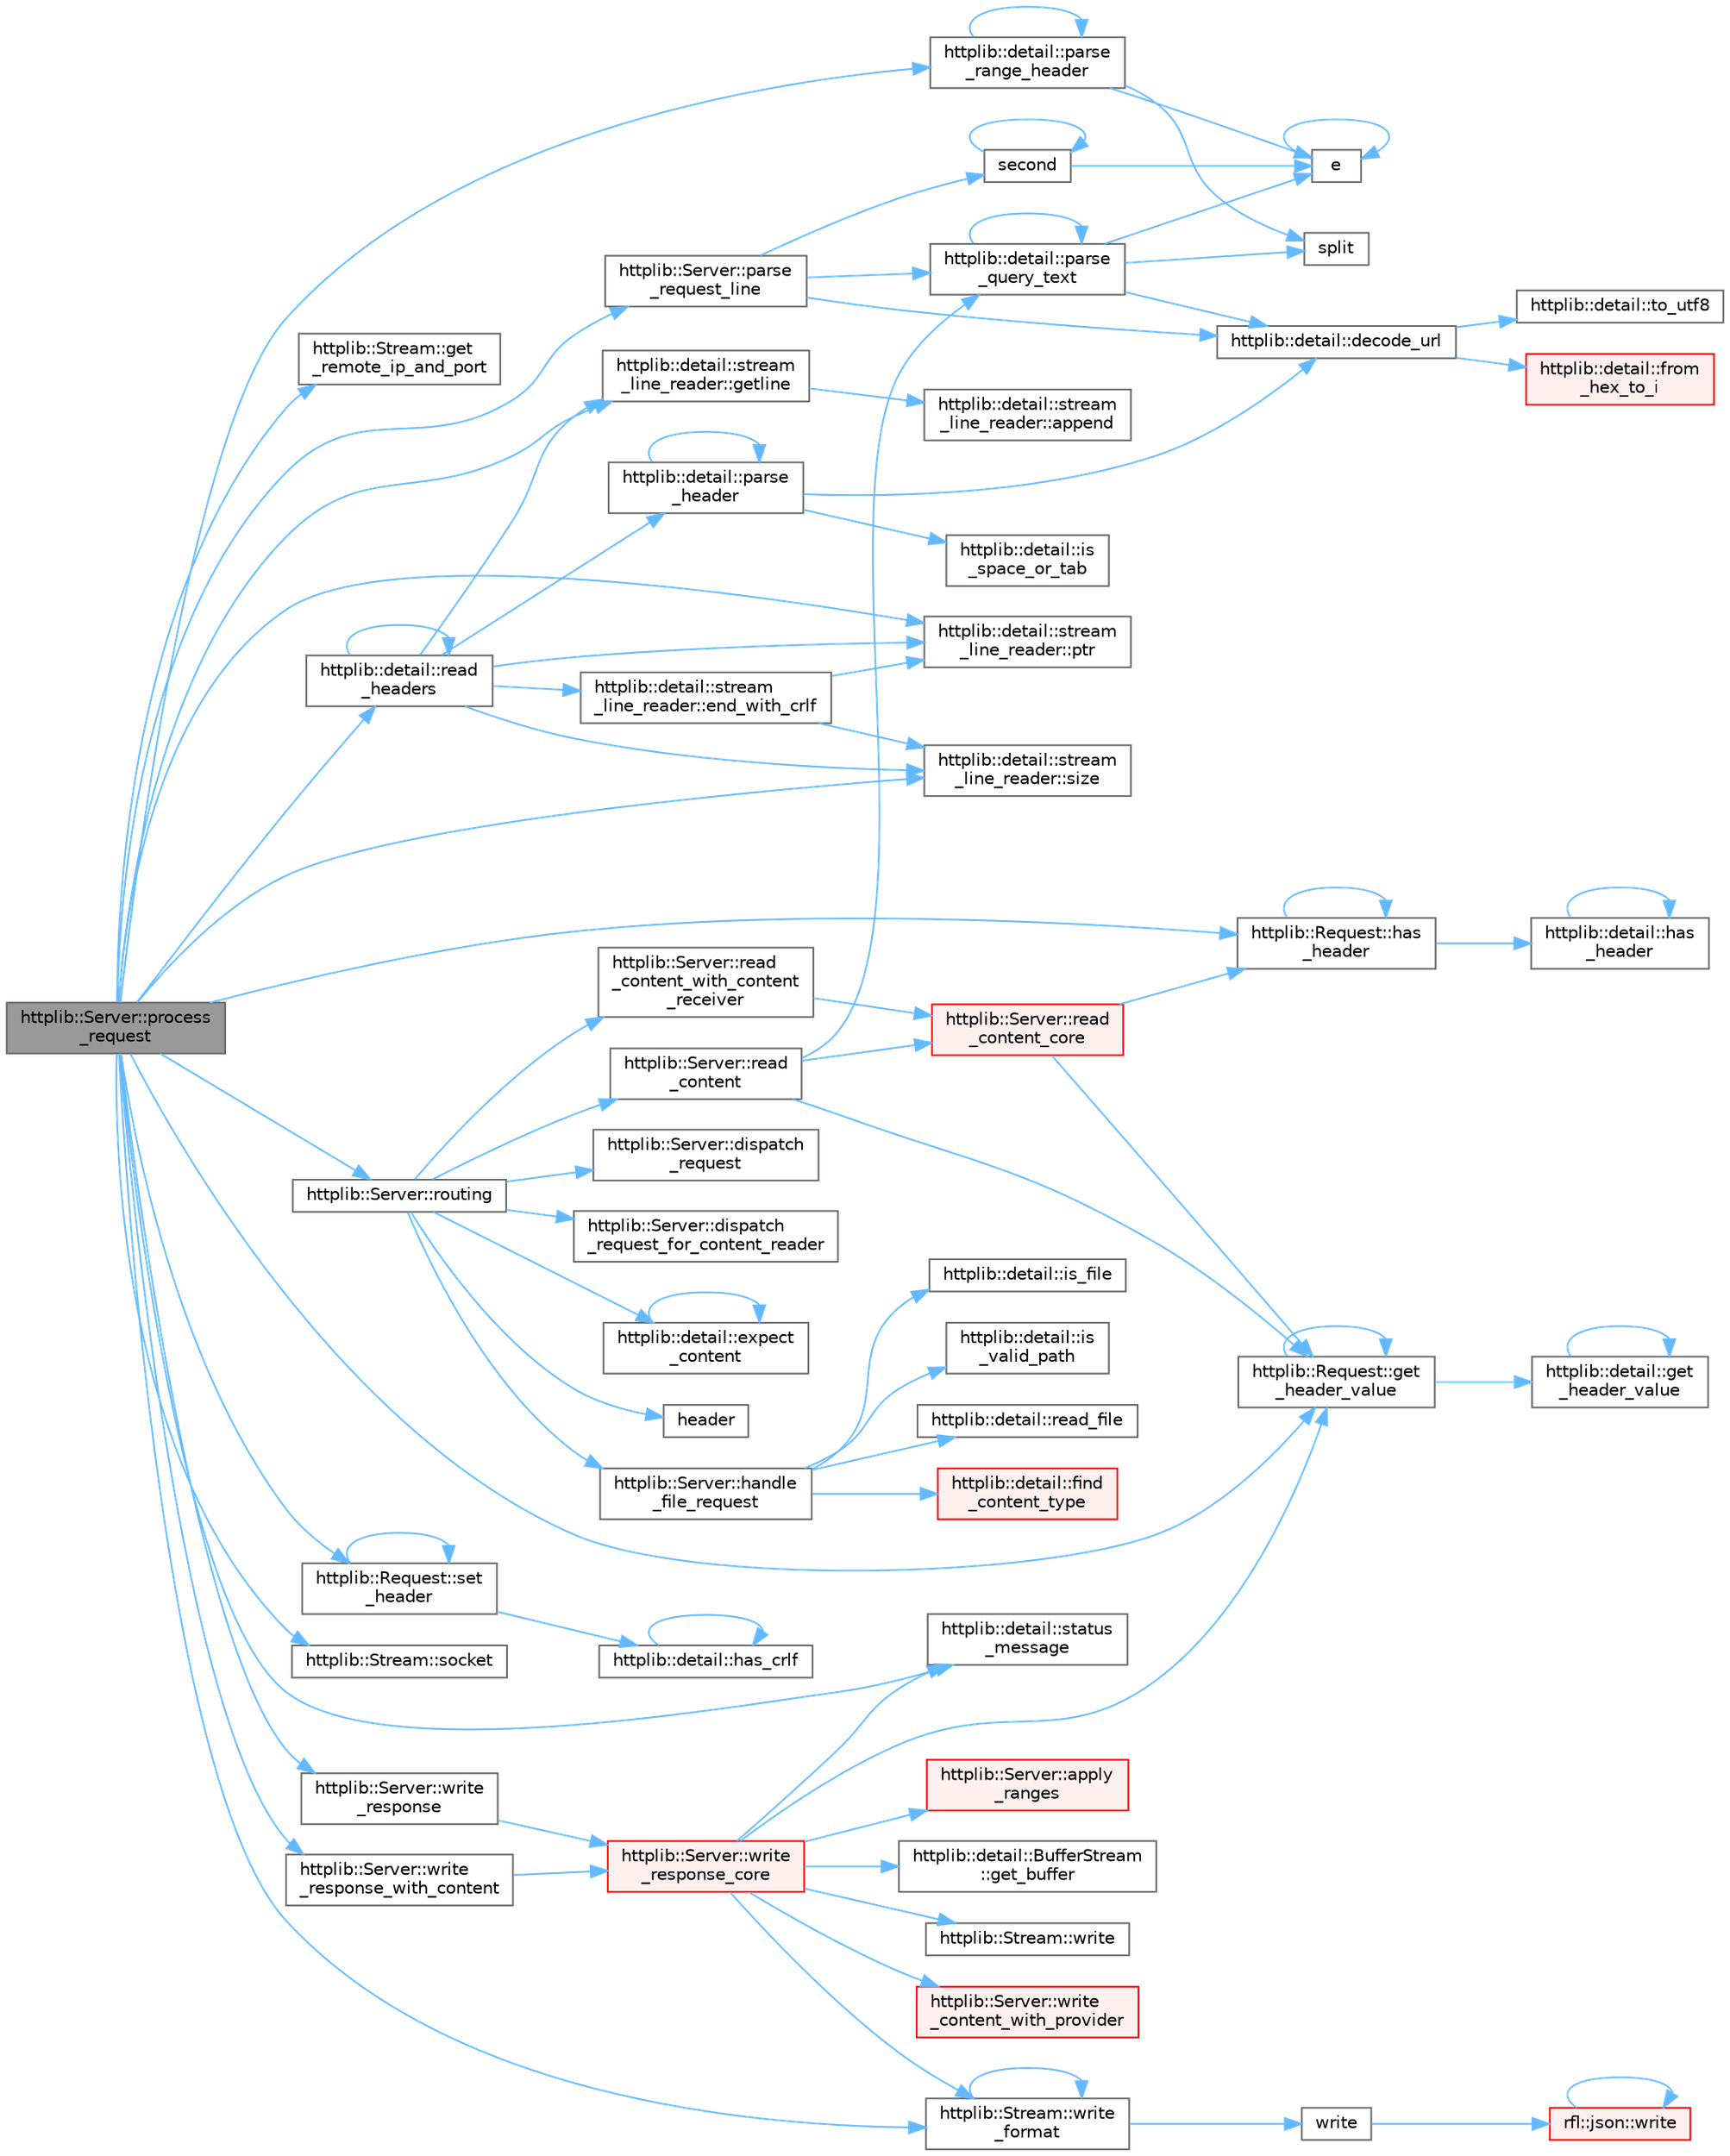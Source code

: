 digraph "httplib::Server::process_request"
{
 // LATEX_PDF_SIZE
  bgcolor="transparent";
  edge [fontname=Helvetica,fontsize=10,labelfontname=Helvetica,labelfontsize=10];
  node [fontname=Helvetica,fontsize=10,shape=box,height=0.2,width=0.4];
  rankdir="LR";
  Node1 [id="Node000001",label="httplib::Server::process\l_request",height=0.2,width=0.4,color="gray40", fillcolor="grey60", style="filled", fontcolor="black",tooltip=" "];
  Node1 -> Node2 [id="edge1_Node000001_Node000002",color="steelblue1",style="solid",tooltip=" "];
  Node2 [id="Node000002",label="httplib::Request::get\l_header_value",height=0.2,width=0.4,color="grey40", fillcolor="white", style="filled",URL="$structhttplib_1_1_request.html#a4b4186433e1375a7be5eedb1a3c12d77",tooltip=" "];
  Node2 -> Node3 [id="edge2_Node000002_Node000003",color="steelblue1",style="solid",tooltip=" "];
  Node3 [id="Node000003",label="httplib::detail::get\l_header_value",height=0.2,width=0.4,color="grey40", fillcolor="white", style="filled",URL="$namespacehttplib_1_1detail.html#aef894f1e166e16c38e91b750b805b619",tooltip=" "];
  Node3 -> Node3 [id="edge3_Node000003_Node000003",color="steelblue1",style="solid",tooltip=" "];
  Node2 -> Node2 [id="edge4_Node000002_Node000002",color="steelblue1",style="solid",tooltip=" "];
  Node1 -> Node4 [id="edge5_Node000001_Node000004",color="steelblue1",style="solid",tooltip=" "];
  Node4 [id="Node000004",label="httplib::Stream::get\l_remote_ip_and_port",height=0.2,width=0.4,color="grey40", fillcolor="white", style="filled",URL="$classhttplib_1_1_stream.html#a69c4c8a58c9e943fea94f01e6b7dd5ca",tooltip=" "];
  Node1 -> Node5 [id="edge6_Node000001_Node000005",color="steelblue1",style="solid",tooltip=" "];
  Node5 [id="Node000005",label="httplib::detail::stream\l_line_reader::getline",height=0.2,width=0.4,color="grey40", fillcolor="white", style="filled",URL="$classhttplib_1_1detail_1_1stream__line__reader.html#a39b395742e14cc015a448f6ea4143d44",tooltip=" "];
  Node5 -> Node6 [id="edge7_Node000005_Node000006",color="steelblue1",style="solid",tooltip=" "];
  Node6 [id="Node000006",label="httplib::detail::stream\l_line_reader::append",height=0.2,width=0.4,color="grey40", fillcolor="white", style="filled",URL="$classhttplib_1_1detail_1_1stream__line__reader.html#a983947ba51e1523ddd195dddfdd9bd26",tooltip=" "];
  Node1 -> Node7 [id="edge8_Node000001_Node000007",color="steelblue1",style="solid",tooltip=" "];
  Node7 [id="Node000007",label="httplib::Request::has\l_header",height=0.2,width=0.4,color="grey40", fillcolor="white", style="filled",URL="$structhttplib_1_1_request.html#ab1d2a38febf2c2a2c408779c39fb60ad",tooltip=" "];
  Node7 -> Node8 [id="edge9_Node000007_Node000008",color="steelblue1",style="solid",tooltip=" "];
  Node8 [id="Node000008",label="httplib::detail::has\l_header",height=0.2,width=0.4,color="grey40", fillcolor="white", style="filled",URL="$namespacehttplib_1_1detail.html#a290756a21ec7646b70a02103cd61d061",tooltip=" "];
  Node8 -> Node8 [id="edge10_Node000008_Node000008",color="steelblue1",style="solid",tooltip=" "];
  Node7 -> Node7 [id="edge11_Node000007_Node000007",color="steelblue1",style="solid",tooltip=" "];
  Node1 -> Node9 [id="edge12_Node000001_Node000009",color="steelblue1",style="solid",tooltip=" "];
  Node9 [id="Node000009",label="httplib::detail::parse\l_range_header",height=0.2,width=0.4,color="grey40", fillcolor="white", style="filled",URL="$namespacehttplib_1_1detail.html#ad4101f2d385e30a6c88e24b6a9058113",tooltip=" "];
  Node9 -> Node10 [id="edge13_Node000009_Node000010",color="steelblue1",style="solid",tooltip=" "];
  Node10 [id="Node000010",label="e",height=0.2,width=0.4,color="grey40", fillcolor="white", style="filled",URL="$_cwise__array__power__array_8cpp.html#a9cb86ff854760bf91a154f2724a9101d",tooltip=" "];
  Node10 -> Node10 [id="edge14_Node000010_Node000010",color="steelblue1",style="solid",tooltip=" "];
  Node9 -> Node9 [id="edge15_Node000009_Node000009",color="steelblue1",style="solid",tooltip=" "];
  Node9 -> Node11 [id="edge16_Node000009_Node000011",color="steelblue1",style="solid",tooltip=" "];
  Node11 [id="Node000011",label="split",height=0.2,width=0.4,color="grey40", fillcolor="white", style="filled",URL="$dff__run_8cpp.html#a0711bc625a1e6944ca62107b5847365f",tooltip=" "];
  Node1 -> Node12 [id="edge17_Node000001_Node000012",color="steelblue1",style="solid",tooltip=" "];
  Node12 [id="Node000012",label="httplib::Server::parse\l_request_line",height=0.2,width=0.4,color="grey40", fillcolor="white", style="filled",URL="$classhttplib_1_1_server.html#a4ed9f8708ec078c9c0308e1d45673c46",tooltip=" "];
  Node12 -> Node13 [id="edge18_Node000012_Node000013",color="steelblue1",style="solid",tooltip=" "];
  Node13 [id="Node000013",label="httplib::detail::decode_url",height=0.2,width=0.4,color="grey40", fillcolor="white", style="filled",URL="$namespacehttplib_1_1detail.html#ad9a33d8ea46a298f605165c2d7a11626",tooltip=" "];
  Node13 -> Node14 [id="edge19_Node000013_Node000014",color="steelblue1",style="solid",tooltip=" "];
  Node14 [id="Node000014",label="httplib::detail::from\l_hex_to_i",height=0.2,width=0.4,color="red", fillcolor="#FFF0F0", style="filled",URL="$namespacehttplib_1_1detail.html#a62592aa626f8ab0e3af59e681a28ac1b",tooltip=" "];
  Node13 -> Node16 [id="edge20_Node000013_Node000016",color="steelblue1",style="solid",tooltip=" "];
  Node16 [id="Node000016",label="httplib::detail::to_utf8",height=0.2,width=0.4,color="grey40", fillcolor="white", style="filled",URL="$namespacehttplib_1_1detail.html#a011d617356300d12aeb93d2dda1560b9",tooltip=" "];
  Node12 -> Node17 [id="edge21_Node000012_Node000017",color="steelblue1",style="solid",tooltip=" "];
  Node17 [id="Node000017",label="httplib::detail::parse\l_query_text",height=0.2,width=0.4,color="grey40", fillcolor="white", style="filled",URL="$namespacehttplib_1_1detail.html#acd471412f59b3f94884fcb9e7986a480",tooltip=" "];
  Node17 -> Node13 [id="edge22_Node000017_Node000013",color="steelblue1",style="solid",tooltip=" "];
  Node17 -> Node10 [id="edge23_Node000017_Node000010",color="steelblue1",style="solid",tooltip=" "];
  Node17 -> Node17 [id="edge24_Node000017_Node000017",color="steelblue1",style="solid",tooltip=" "];
  Node17 -> Node11 [id="edge25_Node000017_Node000011",color="steelblue1",style="solid",tooltip=" "];
  Node12 -> Node18 [id="edge26_Node000012_Node000018",color="steelblue1",style="solid",tooltip=" "];
  Node18 [id="Node000018",label="second",height=0.2,width=0.4,color="grey40", fillcolor="white", style="filled",URL="$second___n_o_n_e_8f.html#ae9f971a8b343bd2fcb85c3b16da97f10",tooltip="SECOND returns nothing"];
  Node18 -> Node10 [id="edge27_Node000018_Node000010",color="steelblue1",style="solid",tooltip=" "];
  Node18 -> Node18 [id="edge28_Node000018_Node000018",color="steelblue1",style="solid",tooltip=" "];
  Node1 -> Node19 [id="edge29_Node000001_Node000019",color="steelblue1",style="solid",tooltip=" "];
  Node19 [id="Node000019",label="httplib::detail::stream\l_line_reader::ptr",height=0.2,width=0.4,color="grey40", fillcolor="white", style="filled",URL="$classhttplib_1_1detail_1_1stream__line__reader.html#ac1ea873b6559ff411cb777d2bbdba4cc",tooltip=" "];
  Node1 -> Node20 [id="edge30_Node000001_Node000020",color="steelblue1",style="solid",tooltip=" "];
  Node20 [id="Node000020",label="httplib::detail::read\l_headers",height=0.2,width=0.4,color="grey40", fillcolor="white", style="filled",URL="$namespacehttplib_1_1detail.html#aeb8db950848e27227eb130f609b293cf",tooltip=" "];
  Node20 -> Node21 [id="edge31_Node000020_Node000021",color="steelblue1",style="solid",tooltip=" "];
  Node21 [id="Node000021",label="httplib::detail::stream\l_line_reader::end_with_crlf",height=0.2,width=0.4,color="grey40", fillcolor="white", style="filled",URL="$classhttplib_1_1detail_1_1stream__line__reader.html#aa0776295bbb7bd734a00dd6ffc281c31",tooltip=" "];
  Node21 -> Node19 [id="edge32_Node000021_Node000019",color="steelblue1",style="solid",tooltip=" "];
  Node21 -> Node22 [id="edge33_Node000021_Node000022",color="steelblue1",style="solid",tooltip=" "];
  Node22 [id="Node000022",label="httplib::detail::stream\l_line_reader::size",height=0.2,width=0.4,color="grey40", fillcolor="white", style="filled",URL="$classhttplib_1_1detail_1_1stream__line__reader.html#abf2e2d85e7411c8af6e84109029b4d6e",tooltip=" "];
  Node20 -> Node5 [id="edge34_Node000020_Node000005",color="steelblue1",style="solid",tooltip=" "];
  Node20 -> Node23 [id="edge35_Node000020_Node000023",color="steelblue1",style="solid",tooltip=" "];
  Node23 [id="Node000023",label="httplib::detail::parse\l_header",height=0.2,width=0.4,color="grey40", fillcolor="white", style="filled",URL="$namespacehttplib_1_1detail.html#a9f88ca460e7fee64d3598e4d79349f9a",tooltip=" "];
  Node23 -> Node13 [id="edge36_Node000023_Node000013",color="steelblue1",style="solid",tooltip=" "];
  Node23 -> Node24 [id="edge37_Node000023_Node000024",color="steelblue1",style="solid",tooltip=" "];
  Node24 [id="Node000024",label="httplib::detail::is\l_space_or_tab",height=0.2,width=0.4,color="grey40", fillcolor="white", style="filled",URL="$namespacehttplib_1_1detail.html#a516825616cd42123cbe974a9f42718aa",tooltip=" "];
  Node23 -> Node23 [id="edge38_Node000023_Node000023",color="steelblue1",style="solid",tooltip=" "];
  Node20 -> Node19 [id="edge39_Node000020_Node000019",color="steelblue1",style="solid",tooltip=" "];
  Node20 -> Node20 [id="edge40_Node000020_Node000020",color="steelblue1",style="solid",tooltip=" "];
  Node20 -> Node22 [id="edge41_Node000020_Node000022",color="steelblue1",style="solid",tooltip=" "];
  Node1 -> Node25 [id="edge42_Node000001_Node000025",color="steelblue1",style="solid",tooltip=" "];
  Node25 [id="Node000025",label="httplib::Server::routing",height=0.2,width=0.4,color="grey40", fillcolor="white", style="filled",URL="$classhttplib_1_1_server.html#a93a7d1e50892f05854b060e866d86f6a",tooltip=" "];
  Node25 -> Node26 [id="edge43_Node000025_Node000026",color="steelblue1",style="solid",tooltip=" "];
  Node26 [id="Node000026",label="httplib::Server::dispatch\l_request",height=0.2,width=0.4,color="grey40", fillcolor="white", style="filled",URL="$classhttplib_1_1_server.html#aba42ecaa50f4f260640538a54e226195",tooltip=" "];
  Node25 -> Node27 [id="edge44_Node000025_Node000027",color="steelblue1",style="solid",tooltip=" "];
  Node27 [id="Node000027",label="httplib::Server::dispatch\l_request_for_content_reader",height=0.2,width=0.4,color="grey40", fillcolor="white", style="filled",URL="$classhttplib_1_1_server.html#a8fa51659d66e494d5b0e8d067870d23c",tooltip=" "];
  Node25 -> Node28 [id="edge45_Node000025_Node000028",color="steelblue1",style="solid",tooltip=" "];
  Node28 [id="Node000028",label="httplib::detail::expect\l_content",height=0.2,width=0.4,color="grey40", fillcolor="white", style="filled",URL="$namespacehttplib_1_1detail.html#a8cc06e1287343bb2231f8009621db60e",tooltip=" "];
  Node28 -> Node28 [id="edge46_Node000028_Node000028",color="steelblue1",style="solid",tooltip=" "];
  Node25 -> Node29 [id="edge47_Node000025_Node000029",color="steelblue1",style="solid",tooltip=" "];
  Node29 [id="Node000029",label="httplib::Server::handle\l_file_request",height=0.2,width=0.4,color="grey40", fillcolor="white", style="filled",URL="$classhttplib_1_1_server.html#ad3b8b79ecdd2bb893cdf95a014bfa031",tooltip=" "];
  Node29 -> Node30 [id="edge48_Node000029_Node000030",color="steelblue1",style="solid",tooltip=" "];
  Node30 [id="Node000030",label="httplib::detail::find\l_content_type",height=0.2,width=0.4,color="red", fillcolor="#FFF0F0", style="filled",URL="$namespacehttplib_1_1detail.html#a37f92d5d7fa227444bfd5b73d40e1837",tooltip=" "];
  Node29 -> Node32 [id="edge49_Node000029_Node000032",color="steelblue1",style="solid",tooltip=" "];
  Node32 [id="Node000032",label="httplib::detail::is_file",height=0.2,width=0.4,color="grey40", fillcolor="white", style="filled",URL="$namespacehttplib_1_1detail.html#a5d432e56b6e9cdb1d3a47477d3b3684e",tooltip=" "];
  Node29 -> Node33 [id="edge50_Node000029_Node000033",color="steelblue1",style="solid",tooltip=" "];
  Node33 [id="Node000033",label="httplib::detail::is\l_valid_path",height=0.2,width=0.4,color="grey40", fillcolor="white", style="filled",URL="$namespacehttplib_1_1detail.html#a955ed1d5e52f6e2513d06d969ceeb668",tooltip=" "];
  Node29 -> Node34 [id="edge51_Node000029_Node000034",color="steelblue1",style="solid",tooltip=" "];
  Node34 [id="Node000034",label="httplib::detail::read_file",height=0.2,width=0.4,color="grey40", fillcolor="white", style="filled",URL="$namespacehttplib_1_1detail.html#a606532e60127124a0258fa9d37db21c0",tooltip=" "];
  Node25 -> Node35 [id="edge52_Node000025_Node000035",color="steelblue1",style="solid",tooltip=" "];
  Node35 [id="Node000035",label="header",height=0.2,width=0.4,color="grey40", fillcolor="white", style="filled",URL="$cblat1_8f.html#a410931b600854e6dd3e253731606117e",tooltip=" "];
  Node25 -> Node36 [id="edge53_Node000025_Node000036",color="steelblue1",style="solid",tooltip=" "];
  Node36 [id="Node000036",label="httplib::Server::read\l_content",height=0.2,width=0.4,color="grey40", fillcolor="white", style="filled",URL="$classhttplib_1_1_server.html#af1b7305d0ac366d0c0a5f026b3a2dcc7",tooltip=" "];
  Node36 -> Node2 [id="edge54_Node000036_Node000002",color="steelblue1",style="solid",tooltip=" "];
  Node36 -> Node17 [id="edge55_Node000036_Node000017",color="steelblue1",style="solid",tooltip=" "];
  Node36 -> Node37 [id="edge56_Node000036_Node000037",color="steelblue1",style="solid",tooltip=" "];
  Node37 [id="Node000037",label="httplib::Server::read\l_content_core",height=0.2,width=0.4,color="red", fillcolor="#FFF0F0", style="filled",URL="$classhttplib_1_1_server.html#a91c510771e49fa5113a23cb8507db25f",tooltip=" "];
  Node37 -> Node2 [id="edge57_Node000037_Node000002",color="steelblue1",style="solid",tooltip=" "];
  Node37 -> Node7 [id="edge58_Node000037_Node000007",color="steelblue1",style="solid",tooltip=" "];
  Node25 -> Node93 [id="edge59_Node000025_Node000093",color="steelblue1",style="solid",tooltip=" "];
  Node93 [id="Node000093",label="httplib::Server::read\l_content_with_content\l_receiver",height=0.2,width=0.4,color="grey40", fillcolor="white", style="filled",URL="$classhttplib_1_1_server.html#aef18496cb35c404b71c763442f7c155a",tooltip=" "];
  Node93 -> Node37 [id="edge60_Node000093_Node000037",color="steelblue1",style="solid",tooltip=" "];
  Node1 -> Node94 [id="edge61_Node000001_Node000094",color="steelblue1",style="solid",tooltip=" "];
  Node94 [id="Node000094",label="httplib::Request::set\l_header",height=0.2,width=0.4,color="grey40", fillcolor="white", style="filled",URL="$structhttplib_1_1_request.html#acc869733c900de3687d675aadd8ce30a",tooltip=" "];
  Node94 -> Node95 [id="edge62_Node000094_Node000095",color="steelblue1",style="solid",tooltip=" "];
  Node95 [id="Node000095",label="httplib::detail::has_crlf",height=0.2,width=0.4,color="grey40", fillcolor="white", style="filled",URL="$namespacehttplib_1_1detail.html#ab084360aabd1bb3ec5d12bda0e76e562",tooltip=" "];
  Node95 -> Node95 [id="edge63_Node000095_Node000095",color="steelblue1",style="solid",tooltip=" "];
  Node94 -> Node94 [id="edge64_Node000094_Node000094",color="steelblue1",style="solid",tooltip=" "];
  Node1 -> Node22 [id="edge65_Node000001_Node000022",color="steelblue1",style="solid",tooltip=" "];
  Node1 -> Node96 [id="edge66_Node000001_Node000096",color="steelblue1",style="solid",tooltip=" "];
  Node96 [id="Node000096",label="httplib::Stream::socket",height=0.2,width=0.4,color="grey40", fillcolor="white", style="filled",URL="$classhttplib_1_1_stream.html#ad2ea435dea23ee5f89b0792f4cb2d742",tooltip=" "];
  Node1 -> Node97 [id="edge67_Node000001_Node000097",color="steelblue1",style="solid",tooltip=" "];
  Node97 [id="Node000097",label="httplib::detail::status\l_message",height=0.2,width=0.4,color="grey40", fillcolor="white", style="filled",URL="$namespacehttplib_1_1detail.html#a53ecc5e40689fc4b7c2f5ed456260128",tooltip=" "];
  Node1 -> Node98 [id="edge68_Node000001_Node000098",color="steelblue1",style="solid",tooltip=" "];
  Node98 [id="Node000098",label="httplib::Stream::write\l_format",height=0.2,width=0.4,color="grey40", fillcolor="white", style="filled",URL="$classhttplib_1_1_stream.html#afe3bb065d62f564f6a86fe12949b6789",tooltip=" "];
  Node98 -> Node99 [id="edge69_Node000098_Node000099",color="steelblue1",style="solid",tooltip=" "];
  Node99 [id="Node000099",label="write",height=0.2,width=0.4,color="grey40", fillcolor="white", style="filled",URL="$json_2write__and__read_8hpp.html#a8d72d49ed34d37da786334a55f22b909",tooltip=" "];
  Node99 -> Node100 [id="edge70_Node000099_Node000100",color="steelblue1",style="solid",tooltip=" "];
  Node100 [id="Node000100",label="rfl::json::write",height=0.2,width=0.4,color="red", fillcolor="#FFF0F0", style="filled",URL="$namespacerfl_1_1json.html#af39a23539424555b8c970d12a58e547f",tooltip="Returns a JSON string."];
  Node100 -> Node100 [id="edge71_Node000100_Node000100",color="steelblue1",style="solid",tooltip=" "];
  Node98 -> Node98 [id="edge72_Node000098_Node000098",color="steelblue1",style="solid",tooltip=" "];
  Node1 -> Node152 [id="edge73_Node000001_Node000152",color="steelblue1",style="solid",tooltip=" "];
  Node152 [id="Node000152",label="httplib::Server::write\l_response",height=0.2,width=0.4,color="grey40", fillcolor="white", style="filled",URL="$classhttplib_1_1_server.html#a1446ed2e548ea5f449e7be24ff8dc71e",tooltip=" "];
  Node152 -> Node153 [id="edge74_Node000152_Node000153",color="steelblue1",style="solid",tooltip=" "];
  Node153 [id="Node000153",label="httplib::Server::write\l_response_core",height=0.2,width=0.4,color="red", fillcolor="#FFF0F0", style="filled",URL="$classhttplib_1_1_server.html#a7b19aea55c1885d1c8d9d7048056fdf5",tooltip=" "];
  Node153 -> Node154 [id="edge75_Node000153_Node000154",color="steelblue1",style="solid",tooltip=" "];
  Node154 [id="Node000154",label="httplib::Server::apply\l_ranges",height=0.2,width=0.4,color="red", fillcolor="#FFF0F0", style="filled",URL="$classhttplib_1_1_server.html#ad421e7acaf0d2c5ad2d3a3aa939bffbc",tooltip=" "];
  Node153 -> Node163 [id="edge76_Node000153_Node000163",color="steelblue1",style="solid",tooltip=" "];
  Node163 [id="Node000163",label="httplib::detail::BufferStream\l::get_buffer",height=0.2,width=0.4,color="grey40", fillcolor="white", style="filled",URL="$classhttplib_1_1detail_1_1_buffer_stream.html#ab81fc1737b7c08ce72790fe1c348fad0",tooltip=" "];
  Node153 -> Node2 [id="edge77_Node000153_Node000002",color="steelblue1",style="solid",tooltip=" "];
  Node153 -> Node97 [id="edge78_Node000153_Node000097",color="steelblue1",style="solid",tooltip=" "];
  Node153 -> Node164 [id="edge79_Node000153_Node000164",color="steelblue1",style="solid",tooltip=" "];
  Node164 [id="Node000164",label="httplib::Stream::write",height=0.2,width=0.4,color="grey40", fillcolor="white", style="filled",URL="$classhttplib_1_1_stream.html#a4b94583ae90065c9e4e33a7752d9976f",tooltip=" "];
  Node153 -> Node165 [id="edge80_Node000153_Node000165",color="steelblue1",style="solid",tooltip=" "];
  Node165 [id="Node000165",label="httplib::Server::write\l_content_with_provider",height=0.2,width=0.4,color="red", fillcolor="#FFF0F0", style="filled",URL="$classhttplib_1_1_server.html#aefce057a9368ef075d16c97c3920dbd3",tooltip=" "];
  Node153 -> Node98 [id="edge81_Node000153_Node000098",color="steelblue1",style="solid",tooltip=" "];
  Node1 -> Node175 [id="edge82_Node000001_Node000175",color="steelblue1",style="solid",tooltip=" "];
  Node175 [id="Node000175",label="httplib::Server::write\l_response_with_content",height=0.2,width=0.4,color="grey40", fillcolor="white", style="filled",URL="$classhttplib_1_1_server.html#acbb453f23f0d2c9ab8d9ba17416ea6f0",tooltip=" "];
  Node175 -> Node153 [id="edge83_Node000175_Node000153",color="steelblue1",style="solid",tooltip=" "];
}
